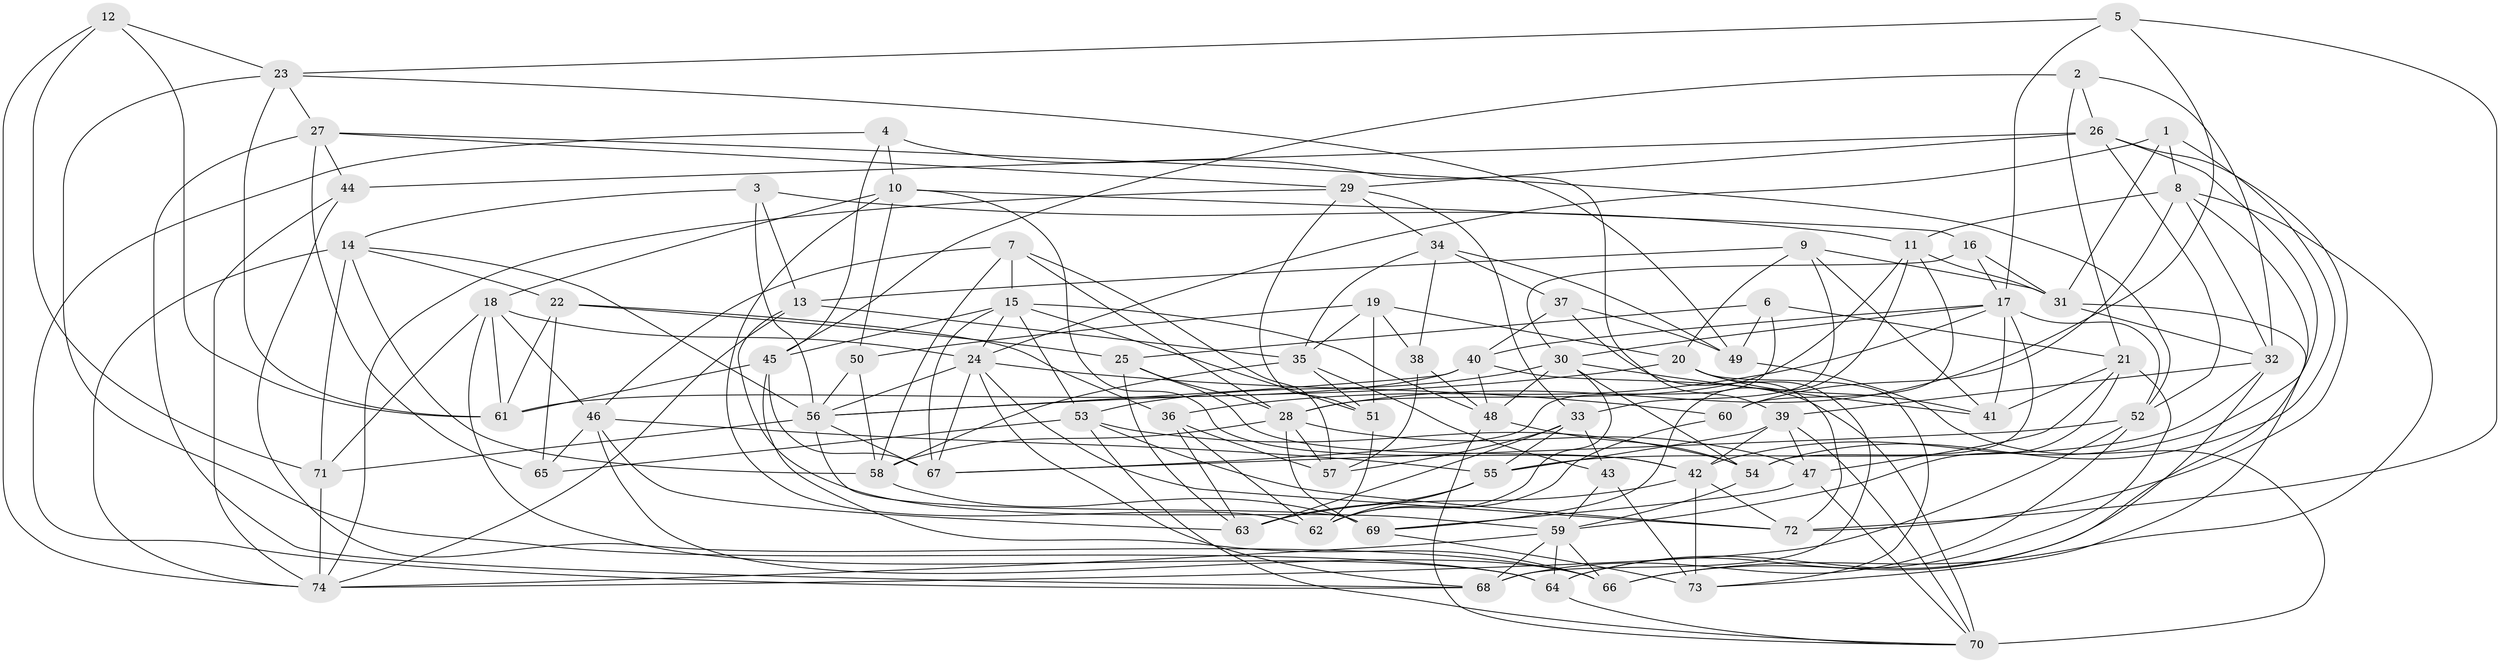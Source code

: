 // original degree distribution, {4: 1.0}
// Generated by graph-tools (version 1.1) at 2025/03/03/09/25 03:03:02]
// undirected, 74 vertices, 208 edges
graph export_dot {
graph [start="1"]
  node [color=gray90,style=filled];
  1;
  2;
  3;
  4;
  5;
  6;
  7;
  8;
  9;
  10;
  11;
  12;
  13;
  14;
  15;
  16;
  17;
  18;
  19;
  20;
  21;
  22;
  23;
  24;
  25;
  26;
  27;
  28;
  29;
  30;
  31;
  32;
  33;
  34;
  35;
  36;
  37;
  38;
  39;
  40;
  41;
  42;
  43;
  44;
  45;
  46;
  47;
  48;
  49;
  50;
  51;
  52;
  53;
  54;
  55;
  56;
  57;
  58;
  59;
  60;
  61;
  62;
  63;
  64;
  65;
  66;
  67;
  68;
  69;
  70;
  71;
  72;
  73;
  74;
  1 -- 8 [weight=1.0];
  1 -- 24 [weight=1.0];
  1 -- 31 [weight=1.0];
  1 -- 54 [weight=1.0];
  2 -- 21 [weight=1.0];
  2 -- 26 [weight=1.0];
  2 -- 32 [weight=1.0];
  2 -- 45 [weight=1.0];
  3 -- 11 [weight=1.0];
  3 -- 13 [weight=1.0];
  3 -- 14 [weight=1.0];
  3 -- 56 [weight=1.0];
  4 -- 10 [weight=1.0];
  4 -- 39 [weight=1.0];
  4 -- 45 [weight=1.0];
  4 -- 68 [weight=1.0];
  5 -- 17 [weight=1.0];
  5 -- 23 [weight=1.0];
  5 -- 28 [weight=1.0];
  5 -- 72 [weight=1.0];
  6 -- 21 [weight=1.0];
  6 -- 25 [weight=1.0];
  6 -- 49 [weight=1.0];
  6 -- 67 [weight=1.0];
  7 -- 15 [weight=2.0];
  7 -- 28 [weight=1.0];
  7 -- 46 [weight=1.0];
  7 -- 57 [weight=1.0];
  7 -- 58 [weight=1.0];
  8 -- 11 [weight=1.0];
  8 -- 32 [weight=1.0];
  8 -- 60 [weight=1.0];
  8 -- 64 [weight=1.0];
  8 -- 66 [weight=1.0];
  9 -- 13 [weight=2.0];
  9 -- 20 [weight=1.0];
  9 -- 31 [weight=1.0];
  9 -- 33 [weight=1.0];
  9 -- 41 [weight=1.0];
  10 -- 16 [weight=1.0];
  10 -- 18 [weight=1.0];
  10 -- 42 [weight=1.0];
  10 -- 50 [weight=1.0];
  10 -- 62 [weight=1.0];
  11 -- 28 [weight=1.0];
  11 -- 31 [weight=1.0];
  11 -- 60 [weight=1.0];
  11 -- 69 [weight=1.0];
  12 -- 23 [weight=1.0];
  12 -- 61 [weight=1.0];
  12 -- 71 [weight=1.0];
  12 -- 74 [weight=1.0];
  13 -- 35 [weight=1.0];
  13 -- 59 [weight=1.0];
  13 -- 74 [weight=1.0];
  14 -- 22 [weight=1.0];
  14 -- 56 [weight=1.0];
  14 -- 58 [weight=1.0];
  14 -- 71 [weight=1.0];
  14 -- 74 [weight=1.0];
  15 -- 24 [weight=1.0];
  15 -- 45 [weight=1.0];
  15 -- 48 [weight=1.0];
  15 -- 51 [weight=1.0];
  15 -- 53 [weight=1.0];
  15 -- 67 [weight=1.0];
  16 -- 17 [weight=1.0];
  16 -- 30 [weight=1.0];
  16 -- 31 [weight=1.0];
  17 -- 30 [weight=1.0];
  17 -- 36 [weight=1.0];
  17 -- 40 [weight=1.0];
  17 -- 41 [weight=1.0];
  17 -- 52 [weight=1.0];
  17 -- 54 [weight=1.0];
  18 -- 24 [weight=1.0];
  18 -- 46 [weight=1.0];
  18 -- 61 [weight=1.0];
  18 -- 64 [weight=1.0];
  18 -- 71 [weight=1.0];
  19 -- 20 [weight=1.0];
  19 -- 35 [weight=1.0];
  19 -- 38 [weight=1.0];
  19 -- 50 [weight=1.0];
  19 -- 51 [weight=2.0];
  20 -- 41 [weight=1.0];
  20 -- 56 [weight=1.0];
  20 -- 68 [weight=1.0];
  20 -- 73 [weight=1.0];
  21 -- 41 [weight=1.0];
  21 -- 47 [weight=1.0];
  21 -- 59 [weight=1.0];
  21 -- 64 [weight=1.0];
  22 -- 25 [weight=2.0];
  22 -- 36 [weight=1.0];
  22 -- 61 [weight=1.0];
  22 -- 65 [weight=1.0];
  23 -- 27 [weight=1.0];
  23 -- 49 [weight=1.0];
  23 -- 61 [weight=1.0];
  23 -- 64 [weight=1.0];
  24 -- 56 [weight=1.0];
  24 -- 60 [weight=1.0];
  24 -- 67 [weight=1.0];
  24 -- 68 [weight=1.0];
  24 -- 72 [weight=1.0];
  25 -- 28 [weight=1.0];
  25 -- 42 [weight=1.0];
  25 -- 63 [weight=1.0];
  26 -- 29 [weight=1.0];
  26 -- 42 [weight=1.0];
  26 -- 44 [weight=1.0];
  26 -- 52 [weight=1.0];
  26 -- 72 [weight=1.0];
  27 -- 29 [weight=1.0];
  27 -- 44 [weight=1.0];
  27 -- 52 [weight=1.0];
  27 -- 65 [weight=1.0];
  27 -- 68 [weight=1.0];
  28 -- 47 [weight=1.0];
  28 -- 57 [weight=1.0];
  28 -- 58 [weight=1.0];
  28 -- 69 [weight=1.0];
  29 -- 33 [weight=1.0];
  29 -- 34 [weight=1.0];
  29 -- 51 [weight=1.0];
  29 -- 74 [weight=1.0];
  30 -- 41 [weight=2.0];
  30 -- 48 [weight=1.0];
  30 -- 53 [weight=1.0];
  30 -- 54 [weight=1.0];
  30 -- 62 [weight=1.0];
  31 -- 32 [weight=1.0];
  31 -- 73 [weight=1.0];
  32 -- 39 [weight=1.0];
  32 -- 55 [weight=1.0];
  32 -- 66 [weight=1.0];
  33 -- 43 [weight=1.0];
  33 -- 55 [weight=1.0];
  33 -- 57 [weight=1.0];
  33 -- 63 [weight=1.0];
  34 -- 35 [weight=1.0];
  34 -- 37 [weight=1.0];
  34 -- 38 [weight=1.0];
  34 -- 49 [weight=2.0];
  35 -- 43 [weight=1.0];
  35 -- 51 [weight=1.0];
  35 -- 58 [weight=1.0];
  36 -- 57 [weight=2.0];
  36 -- 62 [weight=1.0];
  36 -- 63 [weight=1.0];
  37 -- 40 [weight=1.0];
  37 -- 49 [weight=1.0];
  37 -- 72 [weight=1.0];
  38 -- 48 [weight=1.0];
  38 -- 57 [weight=1.0];
  39 -- 42 [weight=1.0];
  39 -- 47 [weight=1.0];
  39 -- 55 [weight=1.0];
  39 -- 70 [weight=1.0];
  40 -- 48 [weight=1.0];
  40 -- 56 [weight=1.0];
  40 -- 61 [weight=1.0];
  40 -- 70 [weight=1.0];
  42 -- 63 [weight=1.0];
  42 -- 72 [weight=1.0];
  42 -- 73 [weight=2.0];
  43 -- 59 [weight=1.0];
  43 -- 73 [weight=1.0];
  44 -- 66 [weight=1.0];
  44 -- 74 [weight=1.0];
  45 -- 61 [weight=1.0];
  45 -- 66 [weight=1.0];
  45 -- 67 [weight=1.0];
  46 -- 55 [weight=1.0];
  46 -- 63 [weight=1.0];
  46 -- 65 [weight=1.0];
  46 -- 66 [weight=1.0];
  47 -- 69 [weight=1.0];
  47 -- 70 [weight=2.0];
  48 -- 54 [weight=1.0];
  48 -- 70 [weight=1.0];
  49 -- 70 [weight=1.0];
  50 -- 56 [weight=1.0];
  50 -- 58 [weight=1.0];
  51 -- 62 [weight=1.0];
  52 -- 67 [weight=1.0];
  52 -- 68 [weight=1.0];
  52 -- 74 [weight=1.0];
  53 -- 54 [weight=1.0];
  53 -- 65 [weight=1.0];
  53 -- 70 [weight=1.0];
  53 -- 72 [weight=1.0];
  54 -- 59 [weight=1.0];
  55 -- 62 [weight=1.0];
  55 -- 63 [weight=1.0];
  56 -- 67 [weight=1.0];
  56 -- 69 [weight=1.0];
  56 -- 71 [weight=2.0];
  58 -- 69 [weight=1.0];
  59 -- 64 [weight=1.0];
  59 -- 66 [weight=1.0];
  59 -- 68 [weight=1.0];
  59 -- 74 [weight=1.0];
  60 -- 62 [weight=1.0];
  64 -- 70 [weight=1.0];
  69 -- 73 [weight=1.0];
  71 -- 74 [weight=1.0];
}
